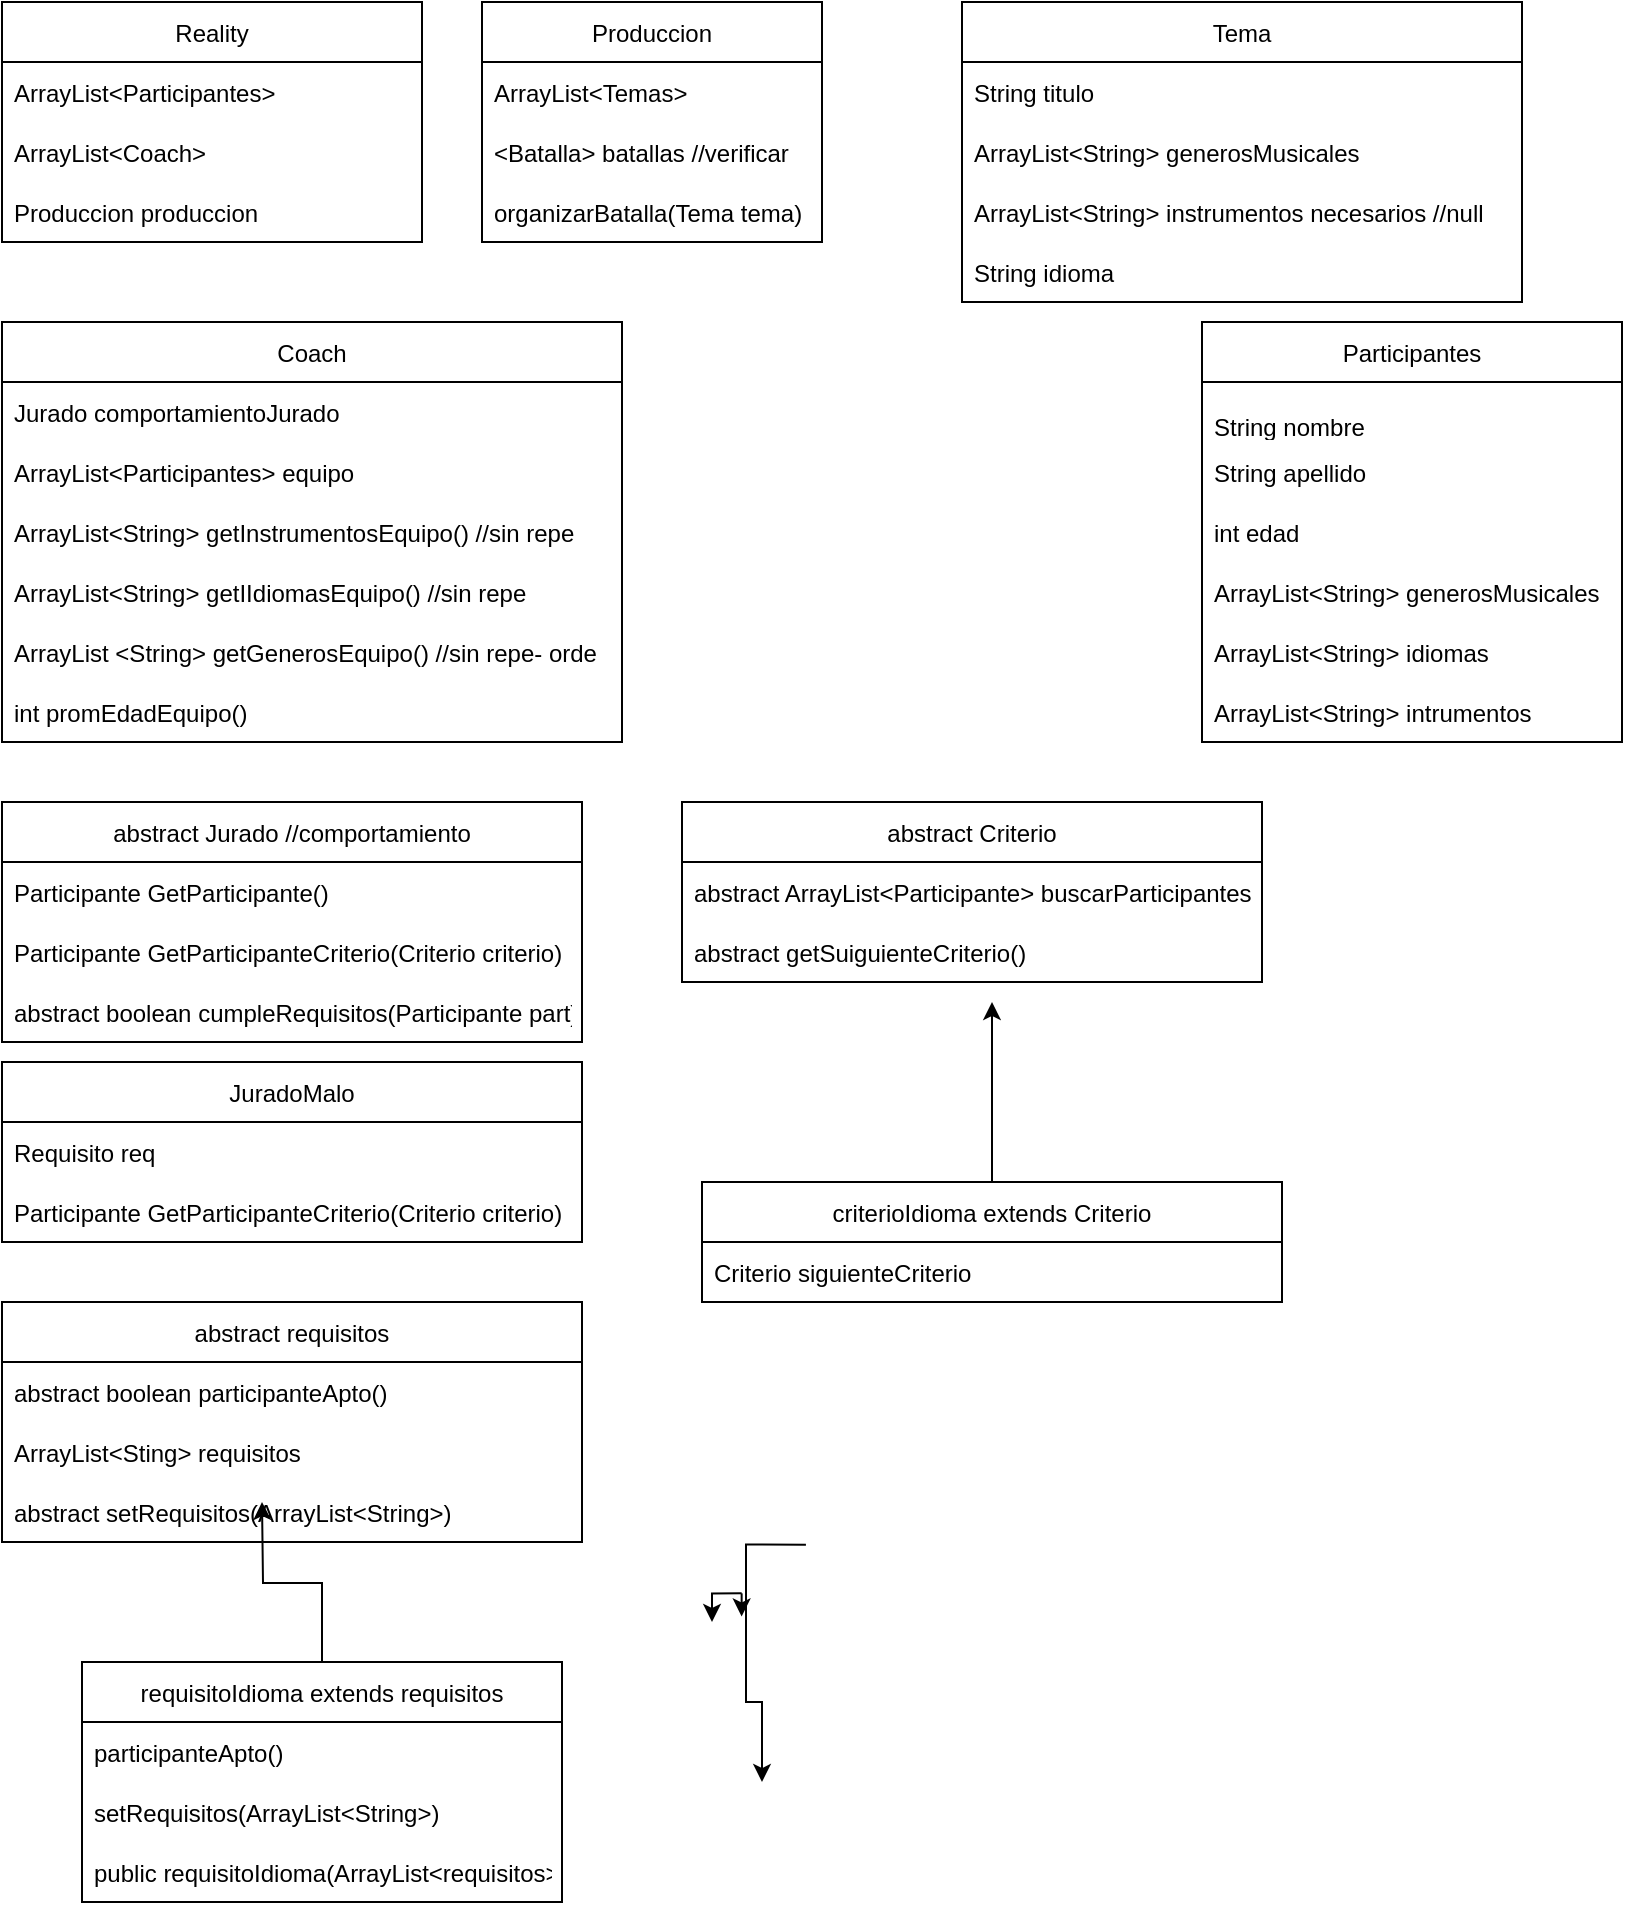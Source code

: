 <mxfile version="15.4.3" type="github">
  <diagram id="vdzMlD7TGI_YU2oAaFCp" name="Page-1">
    <mxGraphModel dx="1022" dy="482" grid="1" gridSize="10" guides="1" tooltips="1" connect="1" arrows="1" fold="1" page="1" pageScale="1" pageWidth="827" pageHeight="1169" math="0" shadow="0">
      <root>
        <mxCell id="0" />
        <mxCell id="1" parent="0" />
        <mxCell id="ZMwlzYBA2cu9izTt_Fn9-1" value="Reality" style="swimlane;fontStyle=0;childLayout=stackLayout;horizontal=1;startSize=30;horizontalStack=0;resizeParent=1;resizeParentMax=0;resizeLast=0;collapsible=1;marginBottom=0;" parent="1" vertex="1">
          <mxGeometry width="210" height="120" as="geometry" />
        </mxCell>
        <mxCell id="ZMwlzYBA2cu9izTt_Fn9-3" value="ArrayList&lt;Participantes&gt;" style="text;strokeColor=none;fillColor=none;align=left;verticalAlign=middle;spacingLeft=4;spacingRight=4;overflow=hidden;points=[[0,0.5],[1,0.5]];portConstraint=eastwest;rotatable=0;" parent="ZMwlzYBA2cu9izTt_Fn9-1" vertex="1">
          <mxGeometry y="30" width="210" height="30" as="geometry" />
        </mxCell>
        <mxCell id="ZMwlzYBA2cu9izTt_Fn9-4" value="ArrayList&lt;Coach&gt;" style="text;strokeColor=none;fillColor=none;align=left;verticalAlign=middle;spacingLeft=4;spacingRight=4;overflow=hidden;points=[[0,0.5],[1,0.5]];portConstraint=eastwest;rotatable=0;" parent="ZMwlzYBA2cu9izTt_Fn9-1" vertex="1">
          <mxGeometry y="60" width="210" height="30" as="geometry" />
        </mxCell>
        <mxCell id="ZMwlzYBA2cu9izTt_Fn9-5" value="Produccion produccion" style="text;strokeColor=none;fillColor=none;align=left;verticalAlign=middle;spacingLeft=4;spacingRight=4;overflow=hidden;points=[[0,0.5],[1,0.5]];portConstraint=eastwest;rotatable=0;" parent="ZMwlzYBA2cu9izTt_Fn9-1" vertex="1">
          <mxGeometry y="90" width="210" height="30" as="geometry" />
        </mxCell>
        <mxCell id="ZMwlzYBA2cu9izTt_Fn9-6" value="Participantes" style="swimlane;fontStyle=0;childLayout=stackLayout;horizontal=1;startSize=30;horizontalStack=0;resizeParent=1;resizeParentMax=0;resizeLast=0;collapsible=1;marginBottom=0;" parent="1" vertex="1">
          <mxGeometry x="600" y="160" width="210" height="210" as="geometry" />
        </mxCell>
        <mxCell id="ZMwlzYBA2cu9izTt_Fn9-7" value="&#xa;String nombre" style="text;strokeColor=none;fillColor=none;align=left;verticalAlign=middle;spacingLeft=4;spacingRight=4;overflow=hidden;points=[[0,0.5],[1,0.5]];portConstraint=eastwest;rotatable=0;" parent="ZMwlzYBA2cu9izTt_Fn9-6" vertex="1">
          <mxGeometry y="30" width="210" height="30" as="geometry" />
        </mxCell>
        <mxCell id="ZMwlzYBA2cu9izTt_Fn9-8" value="String apellido" style="text;strokeColor=none;fillColor=none;align=left;verticalAlign=middle;spacingLeft=4;spacingRight=4;overflow=hidden;points=[[0,0.5],[1,0.5]];portConstraint=eastwest;rotatable=0;" parent="ZMwlzYBA2cu9izTt_Fn9-6" vertex="1">
          <mxGeometry y="60" width="210" height="30" as="geometry" />
        </mxCell>
        <mxCell id="ZMwlzYBA2cu9izTt_Fn9-9" value="int edad" style="text;strokeColor=none;fillColor=none;align=left;verticalAlign=middle;spacingLeft=4;spacingRight=4;overflow=hidden;points=[[0,0.5],[1,0.5]];portConstraint=eastwest;rotatable=0;" parent="ZMwlzYBA2cu9izTt_Fn9-6" vertex="1">
          <mxGeometry y="90" width="210" height="30" as="geometry" />
        </mxCell>
        <mxCell id="ZMwlzYBA2cu9izTt_Fn9-26" value="ArrayList&lt;String&gt; generosMusicales" style="text;strokeColor=none;fillColor=none;align=left;verticalAlign=middle;spacingLeft=4;spacingRight=4;overflow=hidden;points=[[0,0.5],[1,0.5]];portConstraint=eastwest;rotatable=0;" parent="ZMwlzYBA2cu9izTt_Fn9-6" vertex="1">
          <mxGeometry y="120" width="210" height="30" as="geometry" />
        </mxCell>
        <mxCell id="ZMwlzYBA2cu9izTt_Fn9-28" value="ArrayList&lt;String&gt; idiomas" style="text;strokeColor=none;fillColor=none;align=left;verticalAlign=middle;spacingLeft=4;spacingRight=4;overflow=hidden;points=[[0,0.5],[1,0.5]];portConstraint=eastwest;rotatable=0;" parent="ZMwlzYBA2cu9izTt_Fn9-6" vertex="1">
          <mxGeometry y="150" width="210" height="30" as="geometry" />
        </mxCell>
        <mxCell id="ZMwlzYBA2cu9izTt_Fn9-29" value="ArrayList&lt;String&gt; intrumentos" style="text;strokeColor=none;fillColor=none;align=left;verticalAlign=middle;spacingLeft=4;spacingRight=4;overflow=hidden;points=[[0,0.5],[1,0.5]];portConstraint=eastwest;rotatable=0;" parent="ZMwlzYBA2cu9izTt_Fn9-6" vertex="1">
          <mxGeometry y="180" width="210" height="30" as="geometry" />
        </mxCell>
        <mxCell id="ZMwlzYBA2cu9izTt_Fn9-22" value="Produccion" style="swimlane;fontStyle=0;childLayout=stackLayout;horizontal=1;startSize=30;horizontalStack=0;resizeParent=1;resizeParentMax=0;resizeLast=0;collapsible=1;marginBottom=0;" parent="1" vertex="1">
          <mxGeometry x="240" width="170" height="120" as="geometry" />
        </mxCell>
        <mxCell id="ZMwlzYBA2cu9izTt_Fn9-23" value="ArrayList&lt;Temas&gt;" style="text;strokeColor=none;fillColor=none;align=left;verticalAlign=middle;spacingLeft=4;spacingRight=4;overflow=hidden;points=[[0,0.5],[1,0.5]];portConstraint=eastwest;rotatable=0;" parent="ZMwlzYBA2cu9izTt_Fn9-22" vertex="1">
          <mxGeometry y="30" width="170" height="30" as="geometry" />
        </mxCell>
        <mxCell id="ZMwlzYBA2cu9izTt_Fn9-25" value="&lt;Batalla&gt; batallas //verificar" style="text;strokeColor=none;fillColor=none;align=left;verticalAlign=middle;spacingLeft=4;spacingRight=4;overflow=hidden;points=[[0,0.5],[1,0.5]];portConstraint=eastwest;rotatable=0;" parent="ZMwlzYBA2cu9izTt_Fn9-22" vertex="1">
          <mxGeometry y="60" width="170" height="30" as="geometry" />
        </mxCell>
        <mxCell id="OocmJHn2FbIfZ78iyMsl-11" value="organizarBatalla(Tema tema)" style="text;strokeColor=none;fillColor=none;align=left;verticalAlign=middle;spacingLeft=4;spacingRight=4;overflow=hidden;points=[[0,0.5],[1,0.5]];portConstraint=eastwest;rotatable=0;" vertex="1" parent="ZMwlzYBA2cu9izTt_Fn9-22">
          <mxGeometry y="90" width="170" height="30" as="geometry" />
        </mxCell>
        <mxCell id="ZMwlzYBA2cu9izTt_Fn9-30" value="Coach" style="swimlane;fontStyle=0;childLayout=stackLayout;horizontal=1;startSize=30;horizontalStack=0;resizeParent=1;resizeParentMax=0;resizeLast=0;collapsible=1;marginBottom=0;" parent="1" vertex="1">
          <mxGeometry y="160" width="310" height="210" as="geometry" />
        </mxCell>
        <mxCell id="OocmJHn2FbIfZ78iyMsl-2" value="Jurado comportamientoJurado" style="text;strokeColor=none;fillColor=none;align=left;verticalAlign=middle;spacingLeft=4;spacingRight=4;overflow=hidden;points=[[0,0.5],[1,0.5]];portConstraint=eastwest;rotatable=0;" vertex="1" parent="ZMwlzYBA2cu9izTt_Fn9-30">
          <mxGeometry y="30" width="310" height="30" as="geometry" />
        </mxCell>
        <mxCell id="ZMwlzYBA2cu9izTt_Fn9-32" value="ArrayList&lt;Participantes&gt; equipo" style="text;strokeColor=none;fillColor=none;align=left;verticalAlign=middle;spacingLeft=4;spacingRight=4;overflow=hidden;points=[[0,0.5],[1,0.5]];portConstraint=eastwest;rotatable=0;" parent="ZMwlzYBA2cu9izTt_Fn9-30" vertex="1">
          <mxGeometry y="60" width="310" height="30" as="geometry" />
        </mxCell>
        <mxCell id="ZMwlzYBA2cu9izTt_Fn9-33" value="ArrayList&lt;String&gt; getInstrumentosEquipo() //sin repe" style="text;strokeColor=none;fillColor=none;align=left;verticalAlign=middle;spacingLeft=4;spacingRight=4;overflow=hidden;points=[[0,0.5],[1,0.5]];portConstraint=eastwest;rotatable=0;" parent="ZMwlzYBA2cu9izTt_Fn9-30" vertex="1">
          <mxGeometry y="90" width="310" height="30" as="geometry" />
        </mxCell>
        <mxCell id="ZMwlzYBA2cu9izTt_Fn9-34" value="ArrayList&lt;String&gt; getIIdiomasEquipo() //sin repe" style="text;strokeColor=none;fillColor=none;align=left;verticalAlign=middle;spacingLeft=4;spacingRight=4;overflow=hidden;points=[[0,0.5],[1,0.5]];portConstraint=eastwest;rotatable=0;" parent="ZMwlzYBA2cu9izTt_Fn9-30" vertex="1">
          <mxGeometry y="120" width="310" height="30" as="geometry" />
        </mxCell>
        <mxCell id="ZMwlzYBA2cu9izTt_Fn9-35" value="ArrayList &lt;String&gt; getGenerosEquipo() //sin repe- orde" style="text;strokeColor=none;fillColor=none;align=left;verticalAlign=middle;spacingLeft=4;spacingRight=4;overflow=hidden;points=[[0,0.5],[1,0.5]];portConstraint=eastwest;rotatable=0;" parent="ZMwlzYBA2cu9izTt_Fn9-30" vertex="1">
          <mxGeometry y="150" width="310" height="30" as="geometry" />
        </mxCell>
        <mxCell id="OocmJHn2FbIfZ78iyMsl-1" value="int promEdadEquipo()" style="text;strokeColor=none;fillColor=none;align=left;verticalAlign=middle;spacingLeft=4;spacingRight=4;overflow=hidden;points=[[0,0.5],[1,0.5]];portConstraint=eastwest;rotatable=0;" vertex="1" parent="ZMwlzYBA2cu9izTt_Fn9-30">
          <mxGeometry y="180" width="310" height="30" as="geometry" />
        </mxCell>
        <mxCell id="OocmJHn2FbIfZ78iyMsl-3" value="abstract Jurado //comportamiento" style="swimlane;fontStyle=0;childLayout=stackLayout;horizontal=1;startSize=30;horizontalStack=0;resizeParent=1;resizeParentMax=0;resizeLast=0;collapsible=1;marginBottom=0;" vertex="1" parent="1">
          <mxGeometry y="400" width="290" height="120" as="geometry" />
        </mxCell>
        <mxCell id="OocmJHn2FbIfZ78iyMsl-4" value="Participante GetParticipante()" style="text;strokeColor=none;fillColor=none;align=left;verticalAlign=middle;spacingLeft=4;spacingRight=4;overflow=hidden;points=[[0,0.5],[1,0.5]];portConstraint=eastwest;rotatable=0;" vertex="1" parent="OocmJHn2FbIfZ78iyMsl-3">
          <mxGeometry y="30" width="290" height="30" as="geometry" />
        </mxCell>
        <mxCell id="OocmJHn2FbIfZ78iyMsl-10" value="Participante GetParticipanteCriterio(Criterio criterio)" style="text;strokeColor=none;fillColor=none;align=left;verticalAlign=middle;spacingLeft=4;spacingRight=4;overflow=hidden;points=[[0,0.5],[1,0.5]];portConstraint=eastwest;rotatable=0;" vertex="1" parent="OocmJHn2FbIfZ78iyMsl-3">
          <mxGeometry y="60" width="290" height="30" as="geometry" />
        </mxCell>
        <mxCell id="OocmJHn2FbIfZ78iyMsl-28" value="abstract boolean cumpleRequisitos(Participante part)" style="text;strokeColor=none;fillColor=none;align=left;verticalAlign=middle;spacingLeft=4;spacingRight=4;overflow=hidden;points=[[0,0.5],[1,0.5]];portConstraint=eastwest;rotatable=0;" vertex="1" parent="OocmJHn2FbIfZ78iyMsl-3">
          <mxGeometry y="90" width="290" height="30" as="geometry" />
        </mxCell>
        <mxCell id="OocmJHn2FbIfZ78iyMsl-12" value="Tema" style="swimlane;fontStyle=0;childLayout=stackLayout;horizontal=1;startSize=30;horizontalStack=0;resizeParent=1;resizeParentMax=0;resizeLast=0;collapsible=1;marginBottom=0;" vertex="1" parent="1">
          <mxGeometry x="480" width="280" height="150" as="geometry" />
        </mxCell>
        <mxCell id="OocmJHn2FbIfZ78iyMsl-13" value="String titulo" style="text;strokeColor=none;fillColor=none;align=left;verticalAlign=middle;spacingLeft=4;spacingRight=4;overflow=hidden;points=[[0,0.5],[1,0.5]];portConstraint=eastwest;rotatable=0;" vertex="1" parent="OocmJHn2FbIfZ78iyMsl-12">
          <mxGeometry y="30" width="280" height="30" as="geometry" />
        </mxCell>
        <mxCell id="OocmJHn2FbIfZ78iyMsl-14" value="ArrayList&lt;String&gt; generosMusicales" style="text;strokeColor=none;fillColor=none;align=left;verticalAlign=middle;spacingLeft=4;spacingRight=4;overflow=hidden;points=[[0,0.5],[1,0.5]];portConstraint=eastwest;rotatable=0;" vertex="1" parent="OocmJHn2FbIfZ78iyMsl-12">
          <mxGeometry y="60" width="280" height="30" as="geometry" />
        </mxCell>
        <mxCell id="OocmJHn2FbIfZ78iyMsl-15" value="ArrayList&lt;String&gt; instrumentos necesarios //null" style="text;strokeColor=none;fillColor=none;align=left;verticalAlign=middle;spacingLeft=4;spacingRight=4;overflow=hidden;points=[[0,0.5],[1,0.5]];portConstraint=eastwest;rotatable=0;" vertex="1" parent="OocmJHn2FbIfZ78iyMsl-12">
          <mxGeometry y="90" width="280" height="30" as="geometry" />
        </mxCell>
        <mxCell id="OocmJHn2FbIfZ78iyMsl-16" value="String idioma" style="text;strokeColor=none;fillColor=none;align=left;verticalAlign=middle;spacingLeft=4;spacingRight=4;overflow=hidden;points=[[0,0.5],[1,0.5]];portConstraint=eastwest;rotatable=0;" vertex="1" parent="OocmJHn2FbIfZ78iyMsl-12">
          <mxGeometry y="120" width="280" height="30" as="geometry" />
        </mxCell>
        <mxCell id="OocmJHn2FbIfZ78iyMsl-18" value="abstract Criterio" style="swimlane;fontStyle=0;childLayout=stackLayout;horizontal=1;startSize=30;horizontalStack=0;resizeParent=1;resizeParentMax=0;resizeLast=0;collapsible=1;marginBottom=0;" vertex="1" parent="1">
          <mxGeometry x="340" y="400" width="290" height="90" as="geometry" />
        </mxCell>
        <mxCell id="OocmJHn2FbIfZ78iyMsl-19" value="abstract ArrayList&lt;Participante&gt; buscarParticipantes()" style="text;strokeColor=none;fillColor=none;align=left;verticalAlign=middle;spacingLeft=4;spacingRight=4;overflow=hidden;points=[[0,0.5],[1,0.5]];portConstraint=eastwest;rotatable=0;" vertex="1" parent="OocmJHn2FbIfZ78iyMsl-18">
          <mxGeometry y="30" width="290" height="30" as="geometry" />
        </mxCell>
        <mxCell id="OocmJHn2FbIfZ78iyMsl-20" value="abstract getSuiguienteCriterio()" style="text;strokeColor=none;fillColor=none;align=left;verticalAlign=middle;spacingLeft=4;spacingRight=4;overflow=hidden;points=[[0,0.5],[1,0.5]];portConstraint=eastwest;rotatable=0;" vertex="1" parent="OocmJHn2FbIfZ78iyMsl-18">
          <mxGeometry y="60" width="290" height="30" as="geometry" />
        </mxCell>
        <mxCell id="OocmJHn2FbIfZ78iyMsl-24" style="edgeStyle=orthogonalEdgeStyle;rounded=0;orthogonalLoop=1;jettySize=auto;html=1;" edge="1" parent="1" source="OocmJHn2FbIfZ78iyMsl-21">
          <mxGeometry relative="1" as="geometry">
            <mxPoint x="495" y="500" as="targetPoint" />
          </mxGeometry>
        </mxCell>
        <mxCell id="OocmJHn2FbIfZ78iyMsl-21" value="criterioIdioma extends Criterio" style="swimlane;fontStyle=0;childLayout=stackLayout;horizontal=1;startSize=30;horizontalStack=0;resizeParent=1;resizeParentMax=0;resizeLast=0;collapsible=1;marginBottom=0;" vertex="1" parent="1">
          <mxGeometry x="350" y="590" width="290" height="60" as="geometry" />
        </mxCell>
        <mxCell id="OocmJHn2FbIfZ78iyMsl-23" value="Criterio siguienteCriterio" style="text;strokeColor=none;fillColor=none;align=left;verticalAlign=middle;spacingLeft=4;spacingRight=4;overflow=hidden;points=[[0,0.5],[1,0.5]];portConstraint=eastwest;rotatable=0;" vertex="1" parent="OocmJHn2FbIfZ78iyMsl-21">
          <mxGeometry y="30" width="290" height="30" as="geometry" />
        </mxCell>
        <mxCell id="OocmJHn2FbIfZ78iyMsl-25" value="JuradoMalo" style="swimlane;fontStyle=0;childLayout=stackLayout;horizontal=1;startSize=30;horizontalStack=0;resizeParent=1;resizeParentMax=0;resizeLast=0;collapsible=1;marginBottom=0;" vertex="1" parent="1">
          <mxGeometry y="530" width="290" height="90" as="geometry" />
        </mxCell>
        <mxCell id="OocmJHn2FbIfZ78iyMsl-26" value="Requisito req" style="text;strokeColor=none;fillColor=none;align=left;verticalAlign=middle;spacingLeft=4;spacingRight=4;overflow=hidden;points=[[0,0.5],[1,0.5]];portConstraint=eastwest;rotatable=0;" vertex="1" parent="OocmJHn2FbIfZ78iyMsl-25">
          <mxGeometry y="30" width="290" height="30" as="geometry" />
        </mxCell>
        <mxCell id="OocmJHn2FbIfZ78iyMsl-27" value="Participante GetParticipanteCriterio(Criterio criterio)" style="text;strokeColor=none;fillColor=none;align=left;verticalAlign=middle;spacingLeft=4;spacingRight=4;overflow=hidden;points=[[0,0.5],[1,0.5]];portConstraint=eastwest;rotatable=0;" vertex="1" parent="OocmJHn2FbIfZ78iyMsl-25">
          <mxGeometry y="60" width="290" height="30" as="geometry" />
        </mxCell>
        <mxCell id="OocmJHn2FbIfZ78iyMsl-29" value="abstract requisitos" style="swimlane;fontStyle=0;childLayout=stackLayout;horizontal=1;startSize=30;horizontalStack=0;resizeParent=1;resizeParentMax=0;resizeLast=0;collapsible=1;marginBottom=0;" vertex="1" parent="1">
          <mxGeometry y="650" width="290" height="120" as="geometry" />
        </mxCell>
        <mxCell id="OocmJHn2FbIfZ78iyMsl-30" value="abstract boolean participanteApto()" style="text;strokeColor=none;fillColor=none;align=left;verticalAlign=middle;spacingLeft=4;spacingRight=4;overflow=hidden;points=[[0,0.5],[1,0.5]];portConstraint=eastwest;rotatable=0;" vertex="1" parent="OocmJHn2FbIfZ78iyMsl-29">
          <mxGeometry y="30" width="290" height="30" as="geometry" />
        </mxCell>
        <mxCell id="OocmJHn2FbIfZ78iyMsl-37" value="ArrayList&lt;Sting&gt; requisitos" style="text;strokeColor=none;fillColor=none;align=left;verticalAlign=middle;spacingLeft=4;spacingRight=4;overflow=hidden;points=[[0,0.5],[1,0.5]];portConstraint=eastwest;rotatable=0;" vertex="1" parent="OocmJHn2FbIfZ78iyMsl-29">
          <mxGeometry y="60" width="290" height="30" as="geometry" />
        </mxCell>
        <mxCell id="OocmJHn2FbIfZ78iyMsl-39" value="abstract setRequisitos(ArrayList&lt;String&gt;)" style="text;strokeColor=none;fillColor=none;align=left;verticalAlign=middle;spacingLeft=4;spacingRight=4;overflow=hidden;points=[[0,0.5],[1,0.5]];portConstraint=eastwest;rotatable=0;" vertex="1" parent="OocmJHn2FbIfZ78iyMsl-29">
          <mxGeometry y="90" width="290" height="30" as="geometry" />
        </mxCell>
        <mxCell id="OocmJHn2FbIfZ78iyMsl-35" style="edgeStyle=orthogonalEdgeStyle;rounded=0;orthogonalLoop=1;jettySize=auto;html=1;" edge="1" parent="1" source="OocmJHn2FbIfZ78iyMsl-31">
          <mxGeometry relative="1" as="geometry">
            <mxPoint x="130" y="750" as="targetPoint" />
          </mxGeometry>
        </mxCell>
        <mxCell id="OocmJHn2FbIfZ78iyMsl-31" value="requisitoIdioma extends requisitos" style="swimlane;fontStyle=0;childLayout=stackLayout;horizontal=1;startSize=30;horizontalStack=0;resizeParent=1;resizeParentMax=0;resizeLast=0;collapsible=1;marginBottom=0;" vertex="1" parent="1">
          <mxGeometry x="40" y="830" width="240" height="120" as="geometry" />
        </mxCell>
        <mxCell id="OocmJHn2FbIfZ78iyMsl-34" value="participanteApto()" style="text;strokeColor=none;fillColor=none;align=left;verticalAlign=middle;spacingLeft=4;spacingRight=4;overflow=hidden;points=[[0,0.5],[1,0.5]];portConstraint=eastwest;rotatable=0;" vertex="1" parent="OocmJHn2FbIfZ78iyMsl-31">
          <mxGeometry y="30" width="240" height="30" as="geometry" />
        </mxCell>
        <mxCell id="OocmJHn2FbIfZ78iyMsl-38" value="setRequisitos(ArrayList&lt;String&gt;)" style="text;strokeColor=none;fillColor=none;align=left;verticalAlign=middle;spacingLeft=4;spacingRight=4;overflow=hidden;points=[[0,0.5],[1,0.5]];portConstraint=eastwest;rotatable=0;" vertex="1" parent="OocmJHn2FbIfZ78iyMsl-31">
          <mxGeometry y="60" width="240" height="30" as="geometry" />
        </mxCell>
        <mxCell id="OocmJHn2FbIfZ78iyMsl-40" value="public requisitoIdioma(ArrayList&lt;requisitos&gt;)" style="text;strokeColor=none;fillColor=none;align=left;verticalAlign=middle;spacingLeft=4;spacingRight=4;overflow=hidden;points=[[0,0.5],[1,0.5]];portConstraint=eastwest;rotatable=0;" vertex="1" parent="OocmJHn2FbIfZ78iyMsl-31">
          <mxGeometry y="90" width="240" height="30" as="geometry" />
        </mxCell>
        <mxCell id="OocmJHn2FbIfZ78iyMsl-42" style="edgeStyle=orthogonalEdgeStyle;rounded=0;orthogonalLoop=1;jettySize=auto;html=1;exitX=0.5;exitY=0.5;exitDx=0;exitDy=0;exitPerimeter=0;" edge="1" parent="1">
          <mxGeometry relative="1" as="geometry">
            <mxPoint x="355" y="810" as="targetPoint" />
            <mxPoint x="369.82" y="795.67" as="sourcePoint" />
          </mxGeometry>
        </mxCell>
        <mxCell id="OocmJHn2FbIfZ78iyMsl-43" style="edgeStyle=orthogonalEdgeStyle;rounded=0;orthogonalLoop=1;jettySize=auto;html=1;exitX=0.25;exitY=0.1;exitDx=0;exitDy=0;exitPerimeter=0;" edge="1" parent="1">
          <mxGeometry relative="1" as="geometry">
            <mxPoint x="380" y="890" as="targetPoint" />
            <mxPoint x="401.961" y="771.34" as="sourcePoint" />
            <Array as="points">
              <mxPoint x="372" y="850" />
              <mxPoint x="380" y="850" />
            </Array>
          </mxGeometry>
        </mxCell>
        <mxCell id="OocmJHn2FbIfZ78iyMsl-41" style="edgeStyle=orthogonalEdgeStyle;rounded=0;orthogonalLoop=1;jettySize=auto;html=1;exitX=0.5;exitY=0.5;exitDx=0;exitDy=0;exitPerimeter=0;" edge="1" parent="1">
          <mxGeometry relative="1" as="geometry">
            <mxPoint x="369.82" y="795.67" as="sourcePoint" />
            <mxPoint x="369.816" y="807.219" as="targetPoint" />
          </mxGeometry>
        </mxCell>
      </root>
    </mxGraphModel>
  </diagram>
</mxfile>
